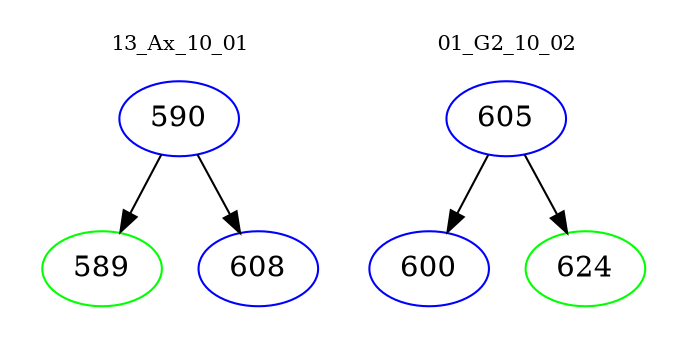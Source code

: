 digraph{
subgraph cluster_0 {
color = white
label = "13_Ax_10_01";
fontsize=10;
T0_590 [label="590", color="blue"]
T0_590 -> T0_589 [color="black"]
T0_589 [label="589", color="green"]
T0_590 -> T0_608 [color="black"]
T0_608 [label="608", color="blue"]
}
subgraph cluster_1 {
color = white
label = "01_G2_10_02";
fontsize=10;
T1_605 [label="605", color="blue"]
T1_605 -> T1_600 [color="black"]
T1_600 [label="600", color="blue"]
T1_605 -> T1_624 [color="black"]
T1_624 [label="624", color="green"]
}
}
